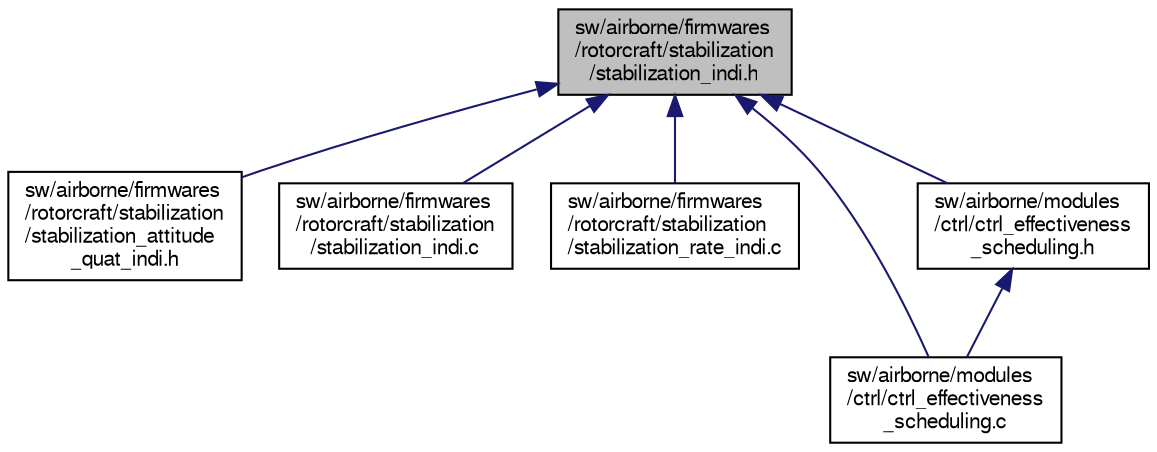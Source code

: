 digraph "sw/airborne/firmwares/rotorcraft/stabilization/stabilization_indi.h"
{
  edge [fontname="FreeSans",fontsize="10",labelfontname="FreeSans",labelfontsize="10"];
  node [fontname="FreeSans",fontsize="10",shape=record];
  Node1 [label="sw/airborne/firmwares\l/rotorcraft/stabilization\l/stabilization_indi.h",height=0.2,width=0.4,color="black", fillcolor="grey75", style="filled", fontcolor="black"];
  Node1 -> Node2 [dir="back",color="midnightblue",fontsize="10",style="solid",fontname="FreeSans"];
  Node2 [label="sw/airborne/firmwares\l/rotorcraft/stabilization\l/stabilization_attitude\l_quat_indi.h",height=0.2,width=0.4,color="black", fillcolor="white", style="filled",URL="$stabilization__attitude__quat__indi_8h.html",tooltip="This is the header file of the corresponding c file. "];
  Node1 -> Node3 [dir="back",color="midnightblue",fontsize="10",style="solid",fontname="FreeSans"];
  Node3 [label="sw/airborne/firmwares\l/rotorcraft/stabilization\l/stabilization_indi.c",height=0.2,width=0.4,color="black", fillcolor="white", style="filled",URL="$stabilization__indi_8c.html"];
  Node1 -> Node4 [dir="back",color="midnightblue",fontsize="10",style="solid",fontname="FreeSans"];
  Node4 [label="sw/airborne/firmwares\l/rotorcraft/stabilization\l/stabilization_rate_indi.c",height=0.2,width=0.4,color="black", fillcolor="white", style="filled",URL="$stabilization__rate__indi_8c.html",tooltip="Rate stabilization for rotorcrafts based on INDI by Ewoud Smeur. "];
  Node1 -> Node5 [dir="back",color="midnightblue",fontsize="10",style="solid",fontname="FreeSans"];
  Node5 [label="sw/airborne/modules\l/ctrl/ctrl_effectiveness\l_scheduling.c",height=0.2,width=0.4,color="black", fillcolor="white", style="filled",URL="$ctrl__effectiveness__scheduling_8c.html",tooltip="Module that interpolates gainsets in flight based on the transition percentage. "];
  Node1 -> Node6 [dir="back",color="midnightblue",fontsize="10",style="solid",fontname="FreeSans"];
  Node6 [label="sw/airborne/modules\l/ctrl/ctrl_effectiveness\l_scheduling.h",height=0.2,width=0.4,color="black", fillcolor="white", style="filled",URL="$ctrl__effectiveness__scheduling_8h.html"];
  Node6 -> Node5 [dir="back",color="midnightblue",fontsize="10",style="solid",fontname="FreeSans"];
}
